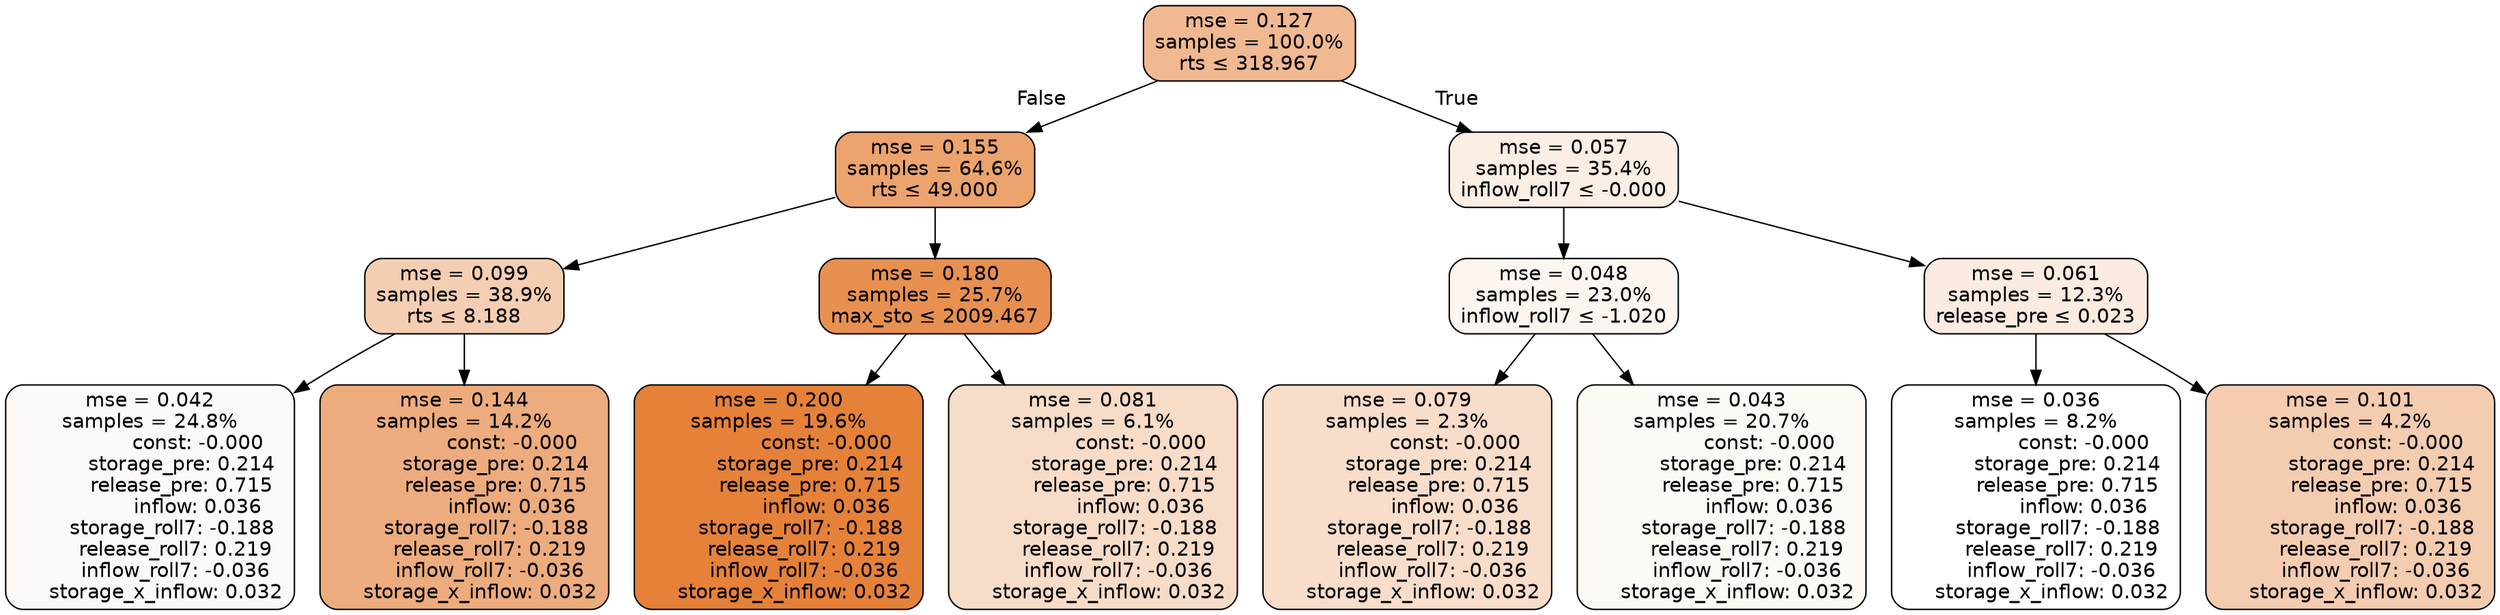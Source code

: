 digraph tree {
node [shape=rectangle, style="filled, rounded", color="black", fontname=helvetica] ;
edge [fontname=helvetica] ;
	"0" [label="mse = 0.127
samples = 100.0%
rts &le; 318.967", fillcolor="#f0b991"]
	"1" [label="mse = 0.155
samples = 64.6%
rts &le; 49.000", fillcolor="#eca36e"]
	"2" [label="mse = 0.099
samples = 38.9%
rts &le; 8.188", fillcolor="#f4ceb2"]
	"3" [label="mse = 0.042
samples = 24.8%
               const: -0.000
          storage_pre: 0.214
          release_pre: 0.715
               inflow: 0.036
       storage_roll7: -0.188
        release_roll7: 0.219
        inflow_roll7: -0.036
     storage_x_inflow: 0.032", fillcolor="#fdf9f6"]
	"4" [label="mse = 0.144
samples = 14.2%
               const: -0.000
          storage_pre: 0.214
          release_pre: 0.715
               inflow: 0.036
       storage_roll7: -0.188
        release_roll7: 0.219
        inflow_roll7: -0.036
     storage_x_inflow: 0.032", fillcolor="#edac7d"]
	"5" [label="mse = 0.180
samples = 25.7%
max_sto &le; 2009.467", fillcolor="#e89050"]
	"6" [label="mse = 0.200
samples = 19.6%
               const: -0.000
          storage_pre: 0.214
          release_pre: 0.715
               inflow: 0.036
       storage_roll7: -0.188
        release_roll7: 0.219
        inflow_roll7: -0.036
     storage_x_inflow: 0.032", fillcolor="#e58139"]
	"7" [label="mse = 0.081
samples = 6.1%
               const: -0.000
          storage_pre: 0.214
          release_pre: 0.715
               inflow: 0.036
       storage_roll7: -0.188
        release_roll7: 0.219
        inflow_roll7: -0.036
     storage_x_inflow: 0.032", fillcolor="#f7dcc8"]
	"8" [label="mse = 0.057
samples = 35.4%
inflow_roll7 &le; -0.000", fillcolor="#fbeee5"]
	"9" [label="mse = 0.048
samples = 23.0%
inflow_roll7 &le; -1.020", fillcolor="#fdf5ef"]
	"10" [label="mse = 0.079
samples = 2.3%
               const: -0.000
          storage_pre: 0.214
          release_pre: 0.715
               inflow: 0.036
       storage_roll7: -0.188
        release_roll7: 0.219
        inflow_roll7: -0.036
     storage_x_inflow: 0.032", fillcolor="#f8ddca"]
	"11" [label="mse = 0.043
samples = 20.7%
               const: -0.000
          storage_pre: 0.214
          release_pre: 0.715
               inflow: 0.036
       storage_roll7: -0.188
        release_roll7: 0.219
        inflow_roll7: -0.036
     storage_x_inflow: 0.032", fillcolor="#fdf9f5"]
	"12" [label="mse = 0.061
samples = 12.3%
release_pre &le; 0.023", fillcolor="#fbebe1"]
	"13" [label="mse = 0.036
samples = 8.2%
               const: -0.000
          storage_pre: 0.214
          release_pre: 0.715
               inflow: 0.036
       storage_roll7: -0.188
        release_roll7: 0.219
        inflow_roll7: -0.036
     storage_x_inflow: 0.032", fillcolor="#ffffff"]
	"14" [label="mse = 0.101
samples = 4.2%
               const: -0.000
          storage_pre: 0.214
          release_pre: 0.715
               inflow: 0.036
       storage_roll7: -0.188
        release_roll7: 0.219
        inflow_roll7: -0.036
     storage_x_inflow: 0.032", fillcolor="#f4ccb0"]

	"0" -> "1" [labeldistance=2.5, labelangle=45, headlabel="False"]
	"1" -> "2"
	"2" -> "3"
	"2" -> "4"
	"1" -> "5"
	"5" -> "6"
	"5" -> "7"
	"0" -> "8" [labeldistance=2.5, labelangle=-45, headlabel="True"]
	"8" -> "9"
	"9" -> "10"
	"9" -> "11"
	"8" -> "12"
	"12" -> "13"
	"12" -> "14"
}